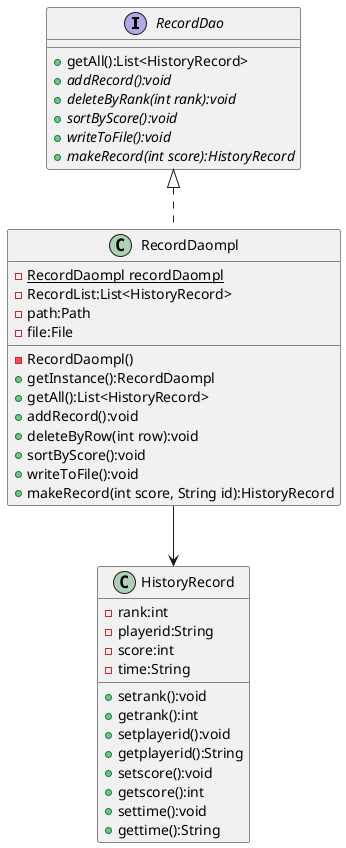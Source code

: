 @startuml
'https://plantuml.com/class-diagram

interface RecordDao{
    + getAll():List<HistoryRecord>
    +{abstract} addRecord():void
    +{abstract} deleteByRank(int rank):void
    +{abstract} sortByScore():void
    +{abstract} writeToFile():void
    +{abstract} makeRecord(int score):HistoryRecord
}

class RecordDaompl{
    -{static}RecordDaompl recordDaompl
    - RecordList:List<HistoryRecord>
    - path:Path
    - file:File
    - RecordDaompl()
    + getInstance():RecordDaompl
    + getAll():List<HistoryRecord>
    + addRecord():void
    + deleteByRow(int row):void
    + sortByScore():void
    + writeToFile():void
    + makeRecord(int score, String id):HistoryRecord

}

RecordDao <|.. RecordDaompl
RecordDaompl --> HistoryRecord
class HistoryRecord{
    - rank:int
    - playerid:String
    - score:int
    - time:String
    + setrank():void
    + getrank():int
    + setplayerid():void
    + getplayerid():String
    + setscore():void
    + getscore():int
    + settime():void
    + gettime():String
}

@enduml